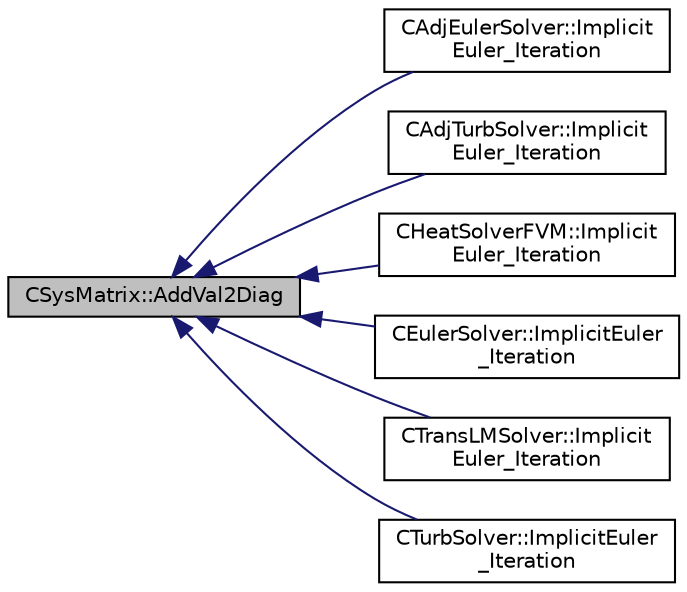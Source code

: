 digraph "CSysMatrix::AddVal2Diag"
{
  edge [fontname="Helvetica",fontsize="10",labelfontname="Helvetica",labelfontsize="10"];
  node [fontname="Helvetica",fontsize="10",shape=record];
  rankdir="LR";
  Node160 [label="CSysMatrix::AddVal2Diag",height=0.2,width=0.4,color="black", fillcolor="grey75", style="filled", fontcolor="black"];
  Node160 -> Node161 [dir="back",color="midnightblue",fontsize="10",style="solid",fontname="Helvetica"];
  Node161 [label="CAdjEulerSolver::Implicit\lEuler_Iteration",height=0.2,width=0.4,color="black", fillcolor="white", style="filled",URL="$class_c_adj_euler_solver.html#af64f459bce9498b1d19d8a645d0bc2c3",tooltip="Update the solution using an implicit solver. "];
  Node160 -> Node162 [dir="back",color="midnightblue",fontsize="10",style="solid",fontname="Helvetica"];
  Node162 [label="CAdjTurbSolver::Implicit\lEuler_Iteration",height=0.2,width=0.4,color="black", fillcolor="white", style="filled",URL="$class_c_adj_turb_solver.html#a2c2657818c6ecfb7984c70bf079accd3",tooltip="Update the solution using an implicit solver. "];
  Node160 -> Node163 [dir="back",color="midnightblue",fontsize="10",style="solid",fontname="Helvetica"];
  Node163 [label="CHeatSolverFVM::Implicit\lEuler_Iteration",height=0.2,width=0.4,color="black", fillcolor="white", style="filled",URL="$class_c_heat_solver_f_v_m.html#a604f660ae9da06eae59363f83a98843e",tooltip="Update the solution using an implicit solver. "];
  Node160 -> Node164 [dir="back",color="midnightblue",fontsize="10",style="solid",fontname="Helvetica"];
  Node164 [label="CEulerSolver::ImplicitEuler\l_Iteration",height=0.2,width=0.4,color="black", fillcolor="white", style="filled",URL="$class_c_euler_solver.html#a4e8277fc44dc97c8d73fbe3347204372",tooltip="Update the solution using an implicit Euler scheme. "];
  Node160 -> Node165 [dir="back",color="midnightblue",fontsize="10",style="solid",fontname="Helvetica"];
  Node165 [label="CTransLMSolver::Implicit\lEuler_Iteration",height=0.2,width=0.4,color="black", fillcolor="white", style="filled",URL="$class_c_trans_l_m_solver.html#aa39c7964d452b56f3f41733ae43d4cc7",tooltip="Update the solution using an implicit solver. "];
  Node160 -> Node166 [dir="back",color="midnightblue",fontsize="10",style="solid",fontname="Helvetica"];
  Node166 [label="CTurbSolver::ImplicitEuler\l_Iteration",height=0.2,width=0.4,color="black", fillcolor="white", style="filled",URL="$class_c_turb_solver.html#af7a0ab68fbb2925c56863df97b3ea4ee",tooltip="Update the solution using an implicit solver. "];
}
